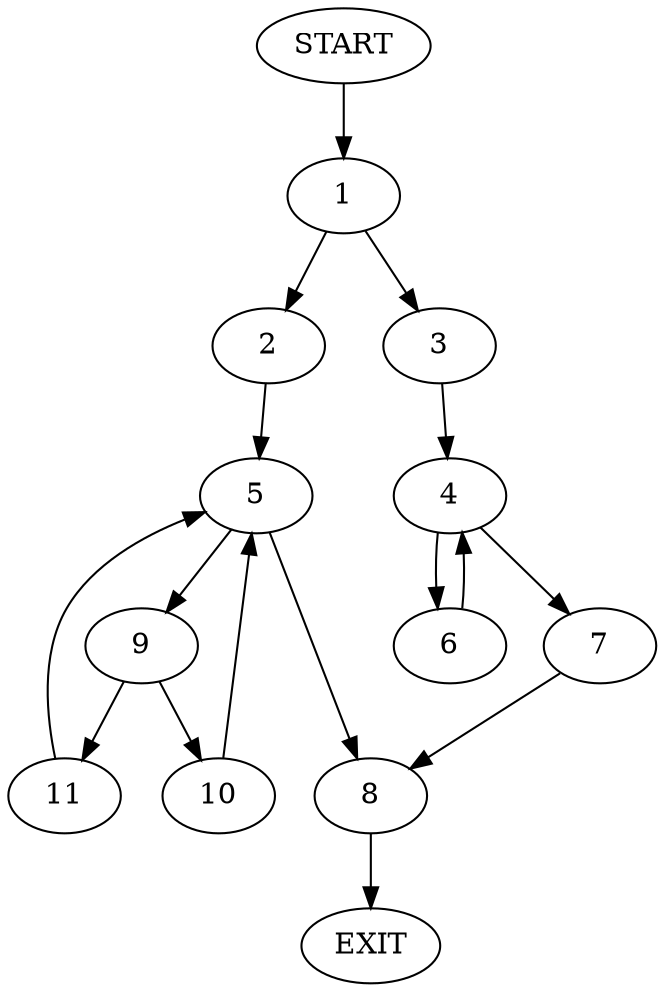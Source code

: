 digraph {
0 [label="START"]
12 [label="EXIT"]
0 -> 1
1 -> 2
1 -> 3
3 -> 4
2 -> 5
4 -> 6
4 -> 7
6 -> 4
7 -> 8
8 -> 12
5 -> 8
5 -> 9
9 -> 10
9 -> 11
10 -> 5
11 -> 5
}
